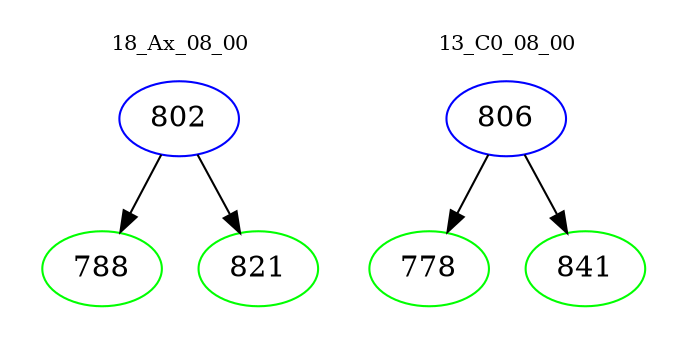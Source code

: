 digraph{
subgraph cluster_0 {
color = white
label = "18_Ax_08_00";
fontsize=10;
T0_802 [label="802", color="blue"]
T0_802 -> T0_788 [color="black"]
T0_788 [label="788", color="green"]
T0_802 -> T0_821 [color="black"]
T0_821 [label="821", color="green"]
}
subgraph cluster_1 {
color = white
label = "13_C0_08_00";
fontsize=10;
T1_806 [label="806", color="blue"]
T1_806 -> T1_778 [color="black"]
T1_778 [label="778", color="green"]
T1_806 -> T1_841 [color="black"]
T1_841 [label="841", color="green"]
}
}
